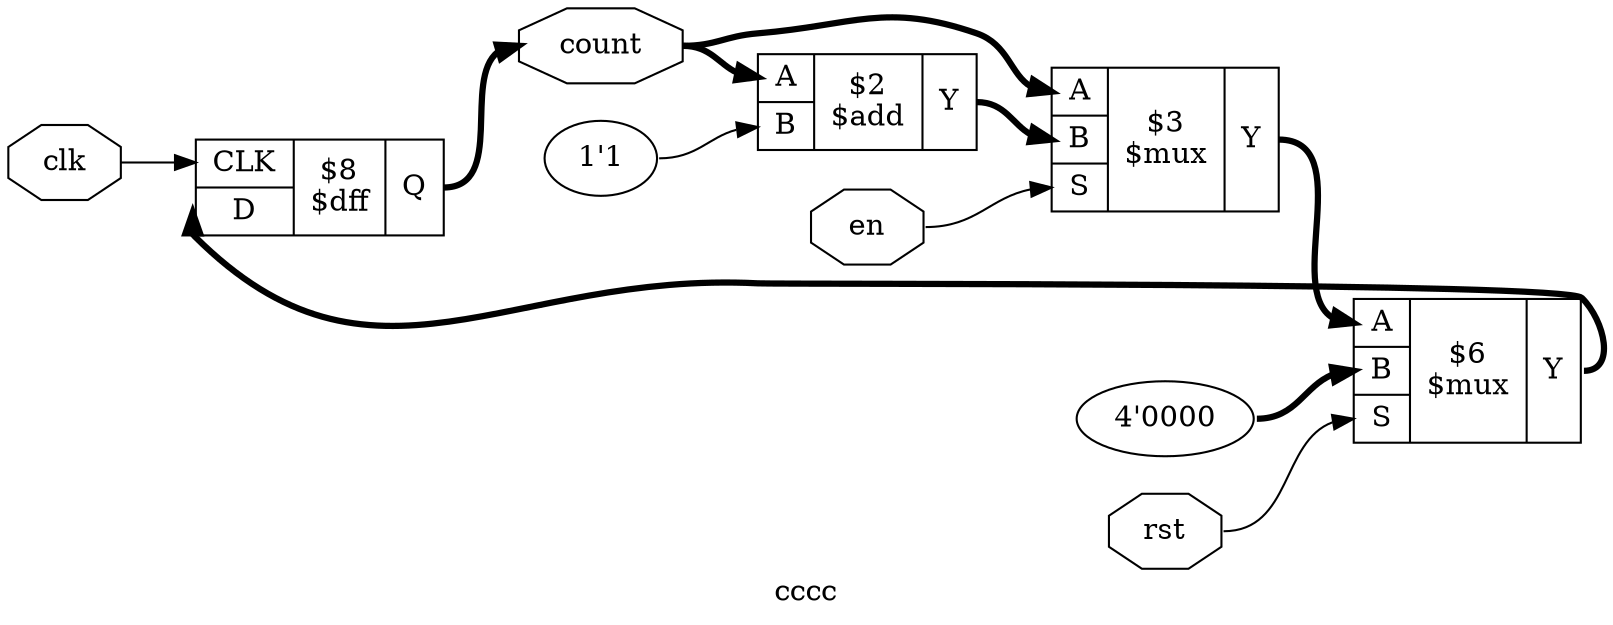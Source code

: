 digraph "cccc" {
label="cccc";
rankdir="LR";
remincross=true;
n4 [ shape=octagon, label="clk", color="black", fontcolor="black" ];
n5 [ shape=octagon, label="count", color="black", fontcolor="black" ];
n6 [ shape=octagon, label="en", color="black", fontcolor="black" ];
n7 [ shape=octagon, label="rst", color="black", fontcolor="black" ];
v0 [ label="1'1" ];
c11 [ shape=record, label="{{<p8> A|<p9> B}|$2\n$add|{<p10> Y}}" ];
c15 [ shape=record, label="{{<p12> CLK|<p13> D}|$8\n$dff|{<p14> Q}}" ];
c17 [ shape=record, label="{{<p8> A|<p9> B|<p16> S}|$3\n$mux|{<p10> Y}}" ];
v1 [ label="4'0000" ];
c18 [ shape=record, label="{{<p8> A|<p9> B|<p16> S}|$6\n$mux|{<p10> Y}}" ];
c18:p10:e -> c15:p13:w [color="black", style="setlinewidth(3)", label=""];
c11:p10:e -> c17:p9:w [color="black", style="setlinewidth(3)", label=""];
c17:p10:e -> c18:p8:w [color="black", style="setlinewidth(3)", label=""];
n4:e -> c15:p12:w [color="black", label=""];
c15:p14:e -> n5:w [color="black", style="setlinewidth(3)", label=""];
n5:e -> c11:p8:w [color="black", style="setlinewidth(3)", label=""];
n5:e -> c17:p8:w [color="black", style="setlinewidth(3)", label=""];
n6:e -> c17:p16:w [color="black", label=""];
n7:e -> c18:p16:w [color="black", label=""];
v0:e -> c11:p9:w [color="black", label=""];
v1:e -> c18:p9:w [color="black", style="setlinewidth(3)", label=""];
}
